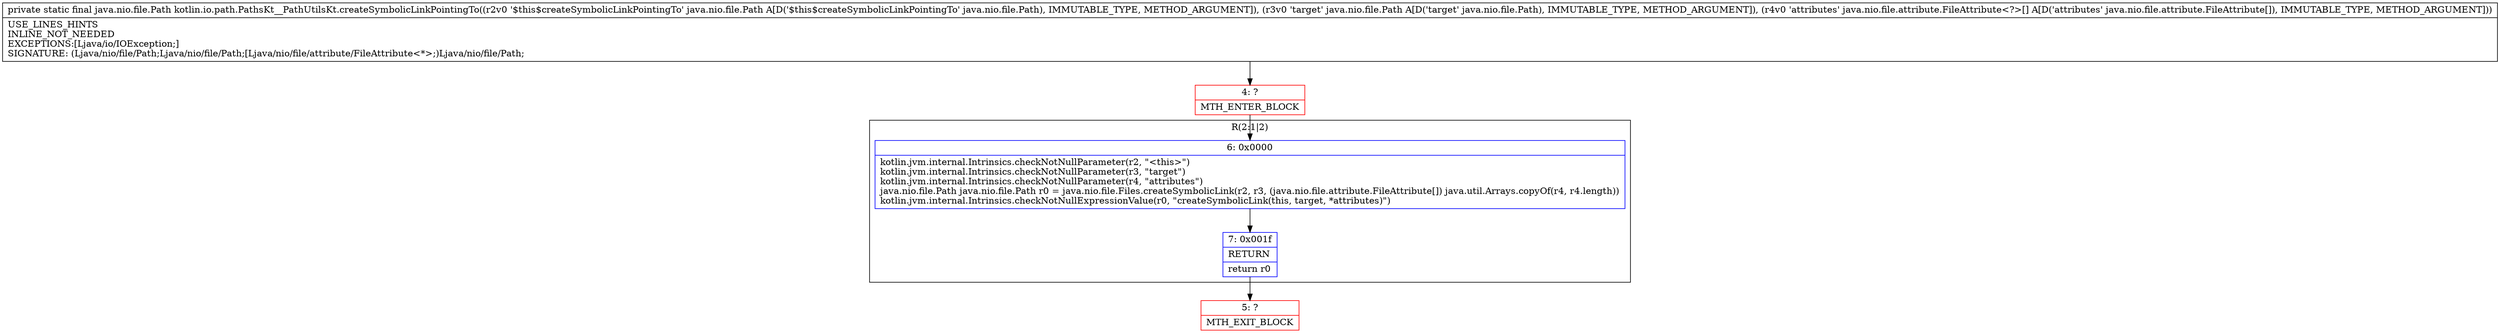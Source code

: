 digraph "CFG forkotlin.io.path.PathsKt__PathUtilsKt.createSymbolicLinkPointingTo(Ljava\/nio\/file\/Path;Ljava\/nio\/file\/Path;[Ljava\/nio\/file\/attribute\/FileAttribute;)Ljava\/nio\/file\/Path;" {
subgraph cluster_Region_372200147 {
label = "R(2:1|2)";
node [shape=record,color=blue];
Node_6 [shape=record,label="{6\:\ 0x0000|kotlin.jvm.internal.Intrinsics.checkNotNullParameter(r2, \"\<this\>\")\lkotlin.jvm.internal.Intrinsics.checkNotNullParameter(r3, \"target\")\lkotlin.jvm.internal.Intrinsics.checkNotNullParameter(r4, \"attributes\")\ljava.nio.file.Path java.nio.file.Path r0 = java.nio.file.Files.createSymbolicLink(r2, r3, (java.nio.file.attribute.FileAttribute[]) java.util.Arrays.copyOf(r4, r4.length))\lkotlin.jvm.internal.Intrinsics.checkNotNullExpressionValue(r0, \"createSymbolicLink(this, target, *attributes)\")\l}"];
Node_7 [shape=record,label="{7\:\ 0x001f|RETURN\l|return r0\l}"];
}
Node_4 [shape=record,color=red,label="{4\:\ ?|MTH_ENTER_BLOCK\l}"];
Node_5 [shape=record,color=red,label="{5\:\ ?|MTH_EXIT_BLOCK\l}"];
MethodNode[shape=record,label="{private static final java.nio.file.Path kotlin.io.path.PathsKt__PathUtilsKt.createSymbolicLinkPointingTo((r2v0 '$this$createSymbolicLinkPointingTo' java.nio.file.Path A[D('$this$createSymbolicLinkPointingTo' java.nio.file.Path), IMMUTABLE_TYPE, METHOD_ARGUMENT]), (r3v0 'target' java.nio.file.Path A[D('target' java.nio.file.Path), IMMUTABLE_TYPE, METHOD_ARGUMENT]), (r4v0 'attributes' java.nio.file.attribute.FileAttribute\<?\>[] A[D('attributes' java.nio.file.attribute.FileAttribute[]), IMMUTABLE_TYPE, METHOD_ARGUMENT]))  | USE_LINES_HINTS\lINLINE_NOT_NEEDED\lEXCEPTIONS:[Ljava\/io\/IOException;]\lSIGNATURE: (Ljava\/nio\/file\/Path;Ljava\/nio\/file\/Path;[Ljava\/nio\/file\/attribute\/FileAttribute\<*\>;)Ljava\/nio\/file\/Path;\l}"];
MethodNode -> Node_4;Node_6 -> Node_7;
Node_7 -> Node_5;
Node_4 -> Node_6;
}

